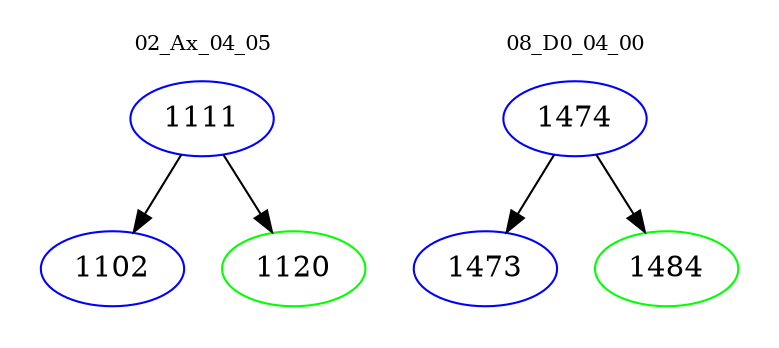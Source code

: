 digraph{
subgraph cluster_0 {
color = white
label = "02_Ax_04_05";
fontsize=10;
T0_1111 [label="1111", color="blue"]
T0_1111 -> T0_1102 [color="black"]
T0_1102 [label="1102", color="blue"]
T0_1111 -> T0_1120 [color="black"]
T0_1120 [label="1120", color="green"]
}
subgraph cluster_1 {
color = white
label = "08_D0_04_00";
fontsize=10;
T1_1474 [label="1474", color="blue"]
T1_1474 -> T1_1473 [color="black"]
T1_1473 [label="1473", color="blue"]
T1_1474 -> T1_1484 [color="black"]
T1_1484 [label="1484", color="green"]
}
}
